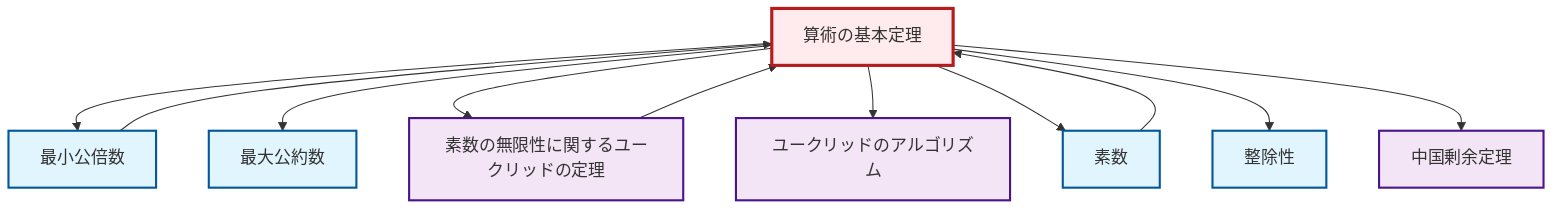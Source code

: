 graph TD
    classDef definition fill:#e1f5fe,stroke:#01579b,stroke-width:2px
    classDef theorem fill:#f3e5f5,stroke:#4a148c,stroke-width:2px
    classDef axiom fill:#fff3e0,stroke:#e65100,stroke-width:2px
    classDef example fill:#e8f5e9,stroke:#1b5e20,stroke-width:2px
    classDef current fill:#ffebee,stroke:#b71c1c,stroke-width:3px
    thm-fundamental-arithmetic["算術の基本定理"]:::theorem
    thm-euclid-infinitude-primes["素数の無限性に関するユークリッドの定理"]:::theorem
    def-gcd["最大公約数"]:::definition
    def-divisibility["整除性"]:::definition
    thm-euclidean-algorithm["ユークリッドのアルゴリズム"]:::theorem
    thm-chinese-remainder["中国剰余定理"]:::theorem
    def-prime["素数"]:::definition
    def-lcm["最小公倍数"]:::definition
    def-lcm --> thm-fundamental-arithmetic
    def-prime --> thm-fundamental-arithmetic
    thm-fundamental-arithmetic --> def-lcm
    thm-fundamental-arithmetic --> def-gcd
    thm-fundamental-arithmetic --> thm-euclid-infinitude-primes
    thm-fundamental-arithmetic --> thm-euclidean-algorithm
    thm-fundamental-arithmetic --> def-prime
    thm-fundamental-arithmetic --> def-divisibility
    thm-fundamental-arithmetic --> thm-chinese-remainder
    thm-euclid-infinitude-primes --> thm-fundamental-arithmetic
    class thm-fundamental-arithmetic current
